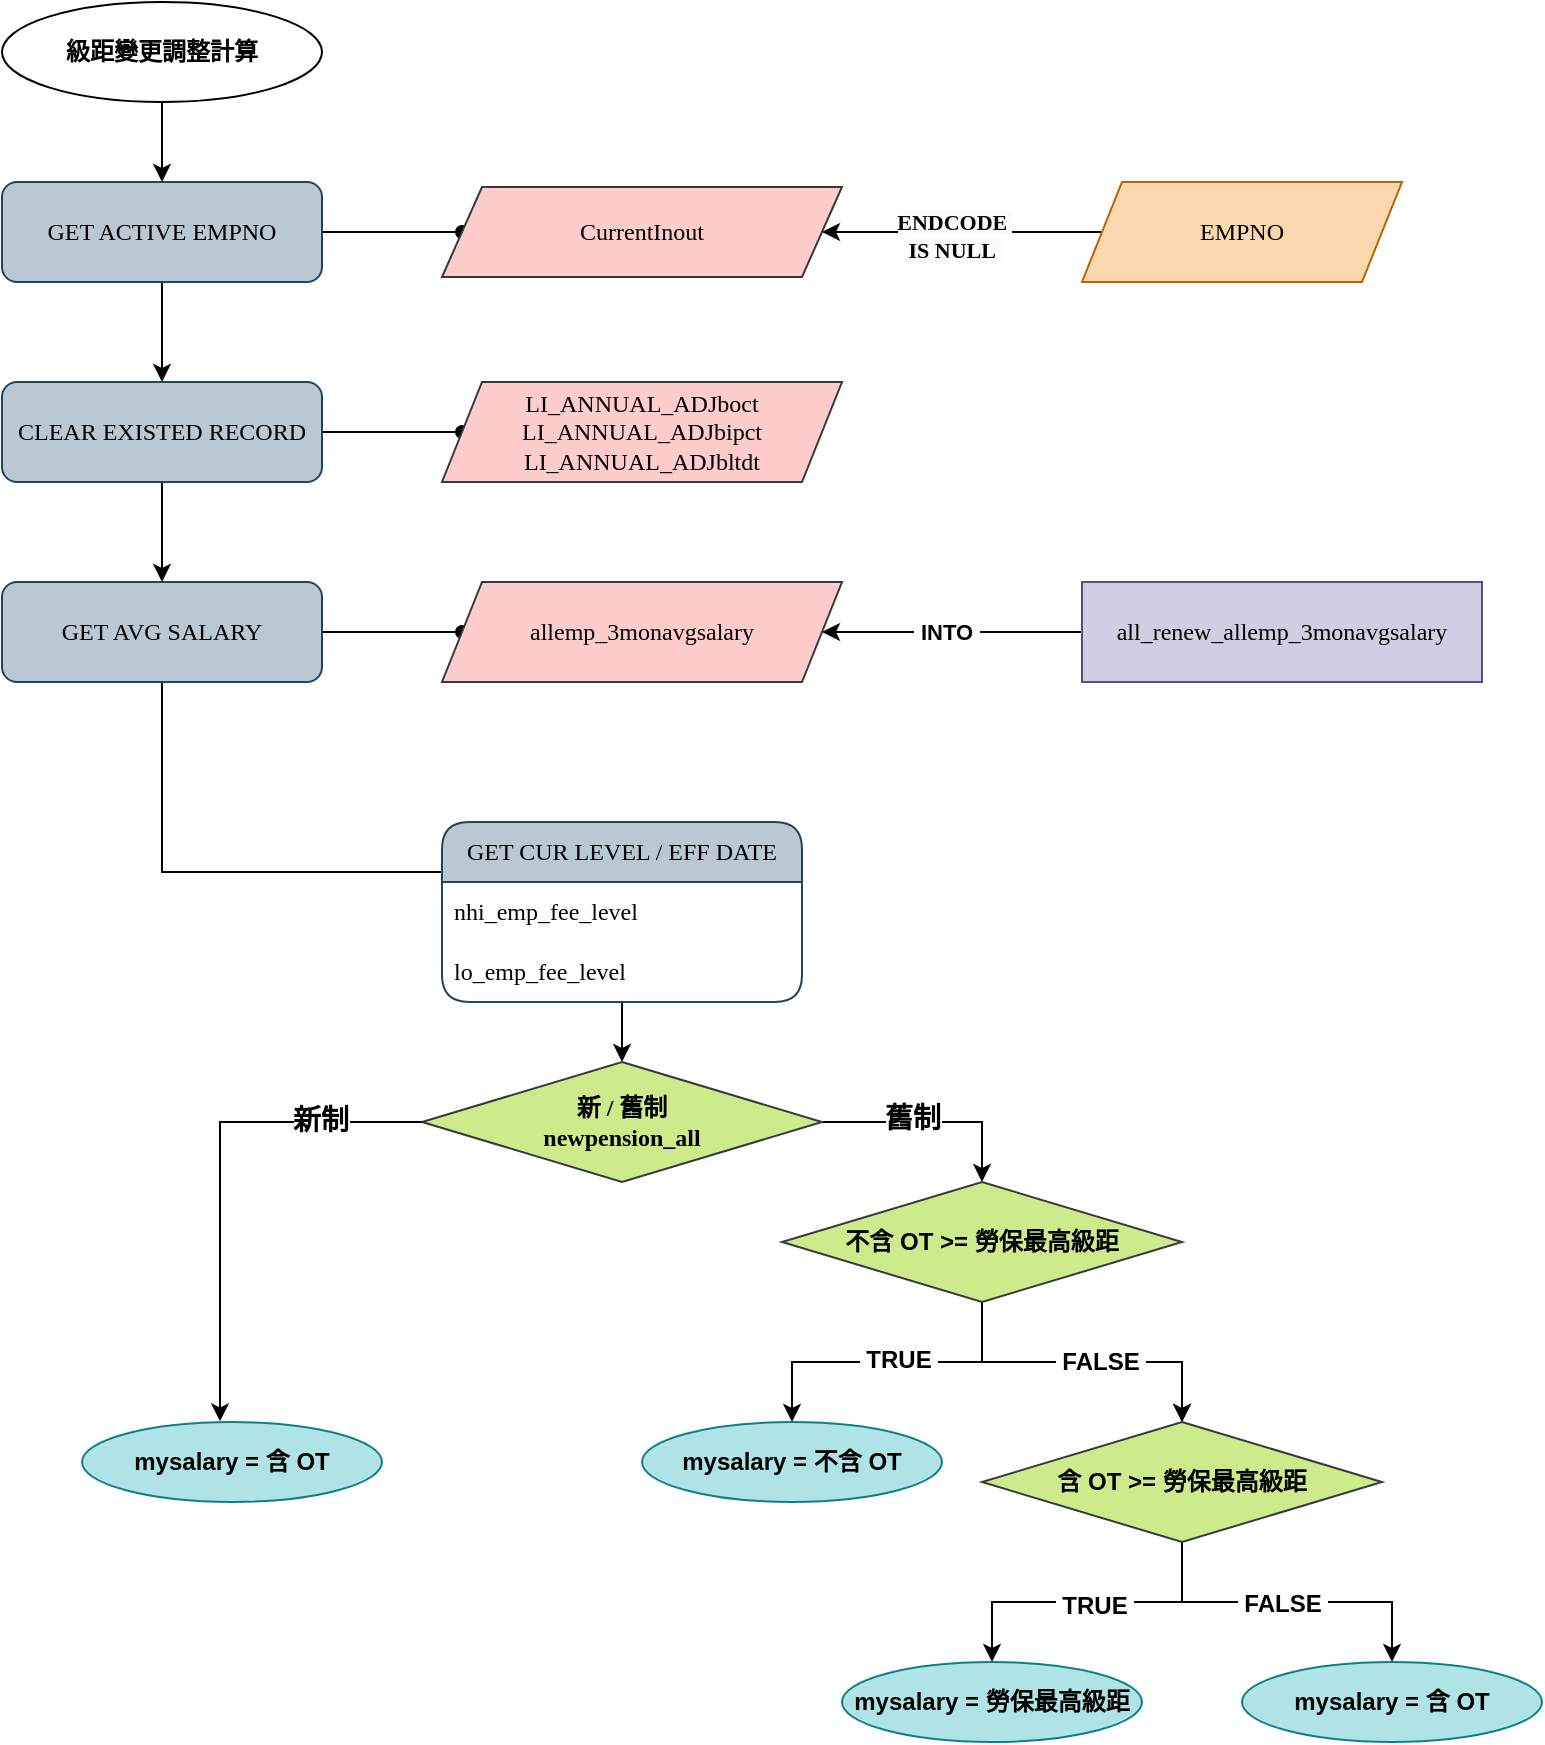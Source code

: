 <mxfile version="24.4.0" type="github" pages="2">
  <diagram name="Main" id="jZXNMz4WzJzTNI9ce28J">
    <mxGraphModel dx="794" dy="454" grid="1" gridSize="10" guides="1" tooltips="1" connect="1" arrows="1" fold="1" page="1" pageScale="1" pageWidth="850" pageHeight="1100" math="0" shadow="0">
      <root>
        <mxCell id="0" />
        <mxCell id="1" parent="0" />
        <mxCell id="fw8dxi0j6lkaNrfg9gDa-43" value="" style="edgeStyle=orthogonalEdgeStyle;rounded=0;orthogonalLoop=1;jettySize=auto;html=1;" edge="1" parent="1" target="fw8dxi0j6lkaNrfg9gDa-39">
          <mxGeometry relative="1" as="geometry">
            <mxPoint x="492.5" y="230" as="sourcePoint" />
          </mxGeometry>
        </mxCell>
        <mxCell id="fw8dxi0j6lkaNrfg9gDa-42" value="" style="edgeStyle=orthogonalEdgeStyle;rounded=0;orthogonalLoop=1;jettySize=auto;html=1;" edge="1" parent="1" target="fw8dxi0j6lkaNrfg9gDa-39">
          <mxGeometry relative="1" as="geometry">
            <mxPoint x="720" y="230" as="sourcePoint" />
          </mxGeometry>
        </mxCell>
        <mxCell id="v7h190LcoUOUSyMhHTsk-3" value="" style="edgeStyle=orthogonalEdgeStyle;rounded=0;orthogonalLoop=1;jettySize=auto;html=1;" edge="1" parent="1" source="v7h190LcoUOUSyMhHTsk-1" target="v7h190LcoUOUSyMhHTsk-2">
          <mxGeometry relative="1" as="geometry" />
        </mxCell>
        <mxCell id="v7h190LcoUOUSyMhHTsk-1" value="&lt;b&gt;級距變更調整計算&lt;/b&gt;" style="ellipse;whiteSpace=wrap;html=1;" vertex="1" parent="1">
          <mxGeometry x="20" y="30" width="160" height="50" as="geometry" />
        </mxCell>
        <mxCell id="v7h190LcoUOUSyMhHTsk-15" value="" style="edgeStyle=orthogonalEdgeStyle;rounded=0;orthogonalLoop=1;jettySize=auto;html=1;endArrow=oval;endFill=1;" edge="1" parent="1" source="v7h190LcoUOUSyMhHTsk-2" target="v7h190LcoUOUSyMhHTsk-14">
          <mxGeometry relative="1" as="geometry" />
        </mxCell>
        <mxCell id="v7h190LcoUOUSyMhHTsk-31" value="" style="edgeStyle=orthogonalEdgeStyle;rounded=0;orthogonalLoop=1;jettySize=auto;html=1;" edge="1" parent="1" source="v7h190LcoUOUSyMhHTsk-2" target="v7h190LcoUOUSyMhHTsk-7">
          <mxGeometry relative="1" as="geometry" />
        </mxCell>
        <mxCell id="v7h190LcoUOUSyMhHTsk-2" value="&lt;font face=&quot;Tahoma&quot;&gt;GET ACTIVE EMPNO&lt;/font&gt;" style="rounded=1;whiteSpace=wrap;html=1;fillColor=#bac8d3;strokeColor=#23445d;" vertex="1" parent="1">
          <mxGeometry x="20" y="120" width="160" height="50" as="geometry" />
        </mxCell>
        <mxCell id="v7h190LcoUOUSyMhHTsk-12" value="" style="edgeStyle=orthogonalEdgeStyle;rounded=0;orthogonalLoop=1;jettySize=auto;html=1;" edge="1" parent="1" source="v7h190LcoUOUSyMhHTsk-7" target="v7h190LcoUOUSyMhHTsk-11">
          <mxGeometry relative="1" as="geometry" />
        </mxCell>
        <mxCell id="v7h190LcoUOUSyMhHTsk-30" value="" style="edgeStyle=orthogonalEdgeStyle;rounded=0;orthogonalLoop=1;jettySize=auto;html=1;endArrow=oval;endFill=1;" edge="1" parent="1" source="v7h190LcoUOUSyMhHTsk-7" target="v7h190LcoUOUSyMhHTsk-29">
          <mxGeometry relative="1" as="geometry" />
        </mxCell>
        <mxCell id="v7h190LcoUOUSyMhHTsk-7" value="&lt;font face=&quot;Tahoma&quot;&gt;CLEAR EXISTED RECORD&lt;/font&gt;" style="rounded=1;whiteSpace=wrap;html=1;fillColor=#bac8d3;strokeColor=#23445d;" vertex="1" parent="1">
          <mxGeometry x="20" y="220" width="160" height="50" as="geometry" />
        </mxCell>
        <mxCell id="v7h190LcoUOUSyMhHTsk-17" value="" style="edgeStyle=orthogonalEdgeStyle;rounded=0;orthogonalLoop=1;jettySize=auto;html=1;endArrow=oval;endFill=1;" edge="1" parent="1" source="v7h190LcoUOUSyMhHTsk-11" target="v7h190LcoUOUSyMhHTsk-16">
          <mxGeometry relative="1" as="geometry" />
        </mxCell>
        <mxCell id="v7h190LcoUOUSyMhHTsk-27" value="" style="edgeStyle=orthogonalEdgeStyle;rounded=0;orthogonalLoop=1;jettySize=auto;html=1;" edge="1" parent="1" source="v7h190LcoUOUSyMhHTsk-11" target="v7h190LcoUOUSyMhHTsk-24">
          <mxGeometry relative="1" as="geometry">
            <Array as="points">
              <mxPoint x="100" y="465" />
            </Array>
          </mxGeometry>
        </mxCell>
        <mxCell id="v7h190LcoUOUSyMhHTsk-11" value="&lt;font face=&quot;Tahoma&quot;&gt;GET AVG SALARY&lt;/font&gt;" style="rounded=1;whiteSpace=wrap;html=1;fillColor=#bac8d3;strokeColor=#23445d;" vertex="1" parent="1">
          <mxGeometry x="20" y="320" width="160" height="50" as="geometry" />
        </mxCell>
        <mxCell id="v7h190LcoUOUSyMhHTsk-14" value="&lt;font face=&quot;Tahoma&quot;&gt;CurrentInout&lt;/font&gt;" style="shape=parallelogram;perimeter=parallelogramPerimeter;whiteSpace=wrap;html=1;fixedSize=1;fillColor=#ffcccc;strokeColor=#36393d;" vertex="1" parent="1">
          <mxGeometry x="240" y="122.5" width="200" height="45" as="geometry" />
        </mxCell>
        <mxCell id="v7h190LcoUOUSyMhHTsk-16" value="&lt;font face=&quot;Tahoma&quot;&gt;allemp_3monavgsalary&lt;/font&gt;" style="shape=parallelogram;perimeter=parallelogramPerimeter;whiteSpace=wrap;html=1;fixedSize=1;fillColor=#ffcccc;strokeColor=#36393d;" vertex="1" parent="1">
          <mxGeometry x="240" y="320" width="200" height="50" as="geometry" />
        </mxCell>
        <mxCell id="v7h190LcoUOUSyMhHTsk-52" style="edgeStyle=orthogonalEdgeStyle;rounded=0;orthogonalLoop=1;jettySize=auto;html=1;entryX=0.5;entryY=0;entryDx=0;entryDy=0;" edge="1" parent="1" source="v7h190LcoUOUSyMhHTsk-23" target="v7h190LcoUOUSyMhHTsk-46">
          <mxGeometry relative="1" as="geometry" />
        </mxCell>
        <mxCell id="v7h190LcoUOUSyMhHTsk-23" value="&lt;font face=&quot;Tahoma&quot;&gt;GET CUR LEVEL / EFF DATE&lt;/font&gt;" style="swimlane;fontStyle=0;childLayout=stackLayout;horizontal=1;startSize=30;horizontalStack=0;resizeParent=1;resizeParentMax=0;resizeLast=0;collapsible=1;marginBottom=0;whiteSpace=wrap;html=1;rounded=1;fillColor=#bac8d3;strokeColor=#23445d;" vertex="1" parent="1">
          <mxGeometry x="240" y="440" width="180" height="90" as="geometry">
            <mxRectangle x="235" y="450" width="190" height="30" as="alternateBounds" />
          </mxGeometry>
        </mxCell>
        <mxCell id="v7h190LcoUOUSyMhHTsk-24" value="&lt;font face=&quot;Tahoma&quot;&gt;nhi_emp_fee_level&lt;/font&gt;" style="text;strokeColor=none;fillColor=none;align=left;verticalAlign=middle;spacingLeft=4;spacingRight=4;overflow=hidden;points=[[0,0.5],[1,0.5]];portConstraint=eastwest;rotatable=0;whiteSpace=wrap;html=1;" vertex="1" parent="v7h190LcoUOUSyMhHTsk-23">
          <mxGeometry y="30" width="180" height="30" as="geometry" />
        </mxCell>
        <mxCell id="v7h190LcoUOUSyMhHTsk-25" value="&lt;font face=&quot;Tahoma&quot;&gt;lo_emp_fee_level&lt;/font&gt;" style="text;strokeColor=none;fillColor=none;align=left;verticalAlign=middle;spacingLeft=4;spacingRight=4;overflow=hidden;points=[[0,0.5],[1,0.5]];portConstraint=eastwest;rotatable=0;whiteSpace=wrap;html=1;" vertex="1" parent="v7h190LcoUOUSyMhHTsk-23">
          <mxGeometry y="60" width="180" height="30" as="geometry" />
        </mxCell>
        <mxCell id="v7h190LcoUOUSyMhHTsk-29" value="&lt;font face=&quot;Tahoma&quot;&gt;LI_ANNUAL_ADJboct&lt;br&gt;LI_ANNUAL_ADJbipct&lt;br&gt;LI_ANNUAL_ADJbltdt&lt;/font&gt;" style="shape=parallelogram;perimeter=parallelogramPerimeter;whiteSpace=wrap;html=1;fixedSize=1;fillColor=#ffcccc;strokeColor=#36393d;" vertex="1" parent="1">
          <mxGeometry x="240" y="220" width="200" height="50" as="geometry" />
        </mxCell>
        <mxCell id="v7h190LcoUOUSyMhHTsk-36" value="" style="edgeStyle=orthogonalEdgeStyle;rounded=0;orthogonalLoop=1;jettySize=auto;html=1;" edge="1" parent="1" source="v7h190LcoUOUSyMhHTsk-35" target="v7h190LcoUOUSyMhHTsk-16">
          <mxGeometry relative="1" as="geometry" />
        </mxCell>
        <mxCell id="kPpGaYyhbduP1NIJhJs1-8" value="&lt;b&gt;&amp;nbsp;INTO&amp;nbsp;&lt;/b&gt;" style="edgeLabel;html=1;align=center;verticalAlign=middle;resizable=0;points=[];" vertex="1" connectable="0" parent="v7h190LcoUOUSyMhHTsk-36">
          <mxGeometry x="0.052" relative="1" as="geometry">
            <mxPoint as="offset" />
          </mxGeometry>
        </mxCell>
        <UserObject label="&lt;span style=&quot;font-family: Tahoma;&quot;&gt;all_renew_allemp_3monavgsalary&lt;/span&gt;" link="data:page/id,HT0zGDo0EfKIjvCUpwSj" id="v7h190LcoUOUSyMhHTsk-35">
          <mxCell style="rounded=0;whiteSpace=wrap;html=1;fillColor=#d0cee2;strokeColor=#56517e;" vertex="1" parent="1">
            <mxGeometry x="560" y="320" width="200" height="50" as="geometry" />
          </mxCell>
        </UserObject>
        <mxCell id="v7h190LcoUOUSyMhHTsk-59" style="edgeStyle=orthogonalEdgeStyle;rounded=0;orthogonalLoop=1;jettySize=auto;html=1;exitX=1;exitY=0.5;exitDx=0;exitDy=0;entryX=0.5;entryY=0;entryDx=0;entryDy=0;" edge="1" parent="1" source="v7h190LcoUOUSyMhHTsk-46" target="v7h190LcoUOUSyMhHTsk-58">
          <mxGeometry relative="1" as="geometry" />
        </mxCell>
        <mxCell id="v7h190LcoUOUSyMhHTsk-60" value="&lt;font style=&quot;font-size: 14px;&quot;&gt;&lt;b style=&quot;&quot;&gt;舊制&lt;/b&gt;&lt;/font&gt;" style="edgeLabel;html=1;align=center;verticalAlign=middle;resizable=0;points=[];" vertex="1" connectable="0" parent="v7h190LcoUOUSyMhHTsk-59">
          <mxGeometry x="-0.192" y="2" relative="1" as="geometry">
            <mxPoint as="offset" />
          </mxGeometry>
        </mxCell>
        <mxCell id="v7h190LcoUOUSyMhHTsk-46" value="&lt;font face=&quot;Tahoma&quot; style=&quot;font-size: 12px;&quot;&gt;&lt;font style=&quot;&quot;&gt;&lt;b style=&quot;&quot;&gt;新 / 舊制&lt;br&gt;&lt;/b&gt;&lt;/font&gt;&lt;b style=&quot;&quot;&gt;newpension_all&lt;/b&gt;&lt;/font&gt;" style="rhombus;whiteSpace=wrap;html=1;fillColor=#cdeb8b;strokeColor=#36393d;" vertex="1" parent="1">
          <mxGeometry x="230" y="560" width="200" height="60" as="geometry" />
        </mxCell>
        <mxCell id="v7h190LcoUOUSyMhHTsk-66" value="" style="edgeStyle=orthogonalEdgeStyle;rounded=0;orthogonalLoop=1;jettySize=auto;html=1;" edge="1" parent="1" source="v7h190LcoUOUSyMhHTsk-58" target="v7h190LcoUOUSyMhHTsk-65">
          <mxGeometry relative="1" as="geometry" />
        </mxCell>
        <mxCell id="v7h190LcoUOUSyMhHTsk-67" value="" style="edgeStyle=orthogonalEdgeStyle;rounded=0;orthogonalLoop=1;jettySize=auto;html=1;" edge="1" parent="1" source="v7h190LcoUOUSyMhHTsk-58" target="v7h190LcoUOUSyMhHTsk-65">
          <mxGeometry relative="1" as="geometry" />
        </mxCell>
        <mxCell id="v7h190LcoUOUSyMhHTsk-72" value="&lt;font style=&quot;font-size: 12px;&quot;&gt;&lt;b&gt;&amp;nbsp;FALSE&amp;nbsp;&lt;/b&gt;&lt;/font&gt;" style="edgeLabel;html=1;align=center;verticalAlign=middle;resizable=0;points=[];" vertex="1" connectable="0" parent="v7h190LcoUOUSyMhHTsk-67">
          <mxGeometry x="0.108" relative="1" as="geometry">
            <mxPoint as="offset" />
          </mxGeometry>
        </mxCell>
        <mxCell id="v7h190LcoUOUSyMhHTsk-70" style="edgeStyle=orthogonalEdgeStyle;rounded=0;orthogonalLoop=1;jettySize=auto;html=1;entryX=0.5;entryY=0;entryDx=0;entryDy=0;" edge="1" parent="1" source="v7h190LcoUOUSyMhHTsk-58" target="v7h190LcoUOUSyMhHTsk-68">
          <mxGeometry relative="1" as="geometry" />
        </mxCell>
        <mxCell id="v7h190LcoUOUSyMhHTsk-71" value="&lt;font style=&quot;font-size: 12px;&quot;&gt;&lt;b&gt;&amp;nbsp;TRUE&amp;nbsp;&lt;/b&gt;&lt;/font&gt;" style="edgeLabel;html=1;align=center;verticalAlign=middle;resizable=0;points=[];" vertex="1" connectable="0" parent="v7h190LcoUOUSyMhHTsk-70">
          <mxGeometry x="-0.067" y="-1" relative="1" as="geometry">
            <mxPoint as="offset" />
          </mxGeometry>
        </mxCell>
        <mxCell id="v7h190LcoUOUSyMhHTsk-58" value="&lt;font style=&quot;font-size: 12px;&quot;&gt;&lt;b style=&quot;&quot;&gt;不含 OT &amp;gt;= 勞保最高級距&lt;/b&gt;&lt;/font&gt;" style="rhombus;whiteSpace=wrap;html=1;fillColor=#cdeb8b;strokeColor=#36393d;" vertex="1" parent="1">
          <mxGeometry x="410" y="620" width="200" height="60" as="geometry" />
        </mxCell>
        <mxCell id="v7h190LcoUOUSyMhHTsk-62" value="&lt;b&gt;mysalary = 含 OT&lt;/b&gt;" style="ellipse;whiteSpace=wrap;html=1;fillColor=#b0e3e6;strokeColor=#0e8088;" vertex="1" parent="1">
          <mxGeometry x="60" y="740" width="150" height="40" as="geometry" />
        </mxCell>
        <mxCell id="v7h190LcoUOUSyMhHTsk-63" style="edgeStyle=orthogonalEdgeStyle;rounded=0;orthogonalLoop=1;jettySize=auto;html=1;entryX=0.46;entryY=-0.008;entryDx=0;entryDy=0;entryPerimeter=0;" edge="1" parent="1" source="v7h190LcoUOUSyMhHTsk-46" target="v7h190LcoUOUSyMhHTsk-62">
          <mxGeometry relative="1" as="geometry" />
        </mxCell>
        <mxCell id="v7h190LcoUOUSyMhHTsk-64" value="&lt;font style=&quot;font-size: 14px;&quot;&gt;&lt;b style=&quot;&quot;&gt;新制&lt;/b&gt;&lt;/font&gt;" style="edgeLabel;html=1;align=center;verticalAlign=middle;resizable=0;points=[];" vertex="1" connectable="0" parent="v7h190LcoUOUSyMhHTsk-63">
          <mxGeometry x="-0.589" y="-1" relative="1" as="geometry">
            <mxPoint as="offset" />
          </mxGeometry>
        </mxCell>
        <mxCell id="v7h190LcoUOUSyMhHTsk-74" value="" style="edgeStyle=orthogonalEdgeStyle;rounded=0;orthogonalLoop=1;jettySize=auto;html=1;" edge="1" parent="1" source="v7h190LcoUOUSyMhHTsk-65" target="v7h190LcoUOUSyMhHTsk-73">
          <mxGeometry relative="1" as="geometry" />
        </mxCell>
        <mxCell id="v7h190LcoUOUSyMhHTsk-77" value="&lt;font style=&quot;font-size: 12px;&quot;&gt;&lt;b&gt;&amp;nbsp;TRUE&amp;nbsp;&lt;/b&gt;&lt;/font&gt;" style="edgeLabel;html=1;align=center;verticalAlign=middle;resizable=0;points=[];" vertex="1" connectable="0" parent="v7h190LcoUOUSyMhHTsk-74">
          <mxGeometry x="-0.043" y="2" relative="1" as="geometry">
            <mxPoint as="offset" />
          </mxGeometry>
        </mxCell>
        <mxCell id="v7h190LcoUOUSyMhHTsk-76" value="" style="edgeStyle=orthogonalEdgeStyle;rounded=0;orthogonalLoop=1;jettySize=auto;html=1;" edge="1" parent="1" source="v7h190LcoUOUSyMhHTsk-65" target="v7h190LcoUOUSyMhHTsk-75">
          <mxGeometry relative="1" as="geometry" />
        </mxCell>
        <mxCell id="v7h190LcoUOUSyMhHTsk-78" value="&lt;span style=&quot;font-size: 12px;&quot;&gt;&lt;b&gt;&amp;nbsp;FALSE&amp;nbsp;&lt;/b&gt;&lt;/span&gt;" style="edgeLabel;html=1;align=center;verticalAlign=middle;resizable=0;points=[];" vertex="1" connectable="0" parent="v7h190LcoUOUSyMhHTsk-76">
          <mxGeometry x="-0.028" y="2" relative="1" as="geometry">
            <mxPoint y="3" as="offset" />
          </mxGeometry>
        </mxCell>
        <mxCell id="v7h190LcoUOUSyMhHTsk-65" value="&lt;font style=&quot;font-size: 12px;&quot;&gt;&lt;b style=&quot;&quot;&gt;含 OT &amp;gt;= 勞保最高級距&lt;/b&gt;&lt;/font&gt;" style="rhombus;whiteSpace=wrap;html=1;fillColor=#cdeb8b;strokeColor=#36393d;" vertex="1" parent="1">
          <mxGeometry x="510" y="740" width="200" height="60" as="geometry" />
        </mxCell>
        <mxCell id="v7h190LcoUOUSyMhHTsk-68" value="&lt;font style=&quot;font-size: 12px;&quot;&gt;&lt;b&gt;mysalary =&amp;nbsp;不含 OT&lt;/b&gt;&lt;/font&gt;" style="ellipse;whiteSpace=wrap;html=1;fillColor=#b0e3e6;strokeColor=#0e8088;" vertex="1" parent="1">
          <mxGeometry x="340" y="740" width="150" height="40" as="geometry" />
        </mxCell>
        <mxCell id="v7h190LcoUOUSyMhHTsk-73" value="&lt;b&gt;mysalary =&amp;nbsp;&lt;/b&gt;&lt;b&gt;勞保最高級距&lt;/b&gt;" style="ellipse;whiteSpace=wrap;html=1;fillColor=#b0e3e6;strokeColor=#0e8088;" vertex="1" parent="1">
          <mxGeometry x="440" y="860" width="150" height="40" as="geometry" />
        </mxCell>
        <mxCell id="v7h190LcoUOUSyMhHTsk-75" value="&lt;b&gt;mysalary =&amp;nbsp;&lt;/b&gt;&lt;b&gt;含 OT&lt;/b&gt;" style="ellipse;whiteSpace=wrap;html=1;fillColor=#b0e3e6;strokeColor=#0e8088;" vertex="1" parent="1">
          <mxGeometry x="640" y="860" width="150" height="40" as="geometry" />
        </mxCell>
        <mxCell id="kPpGaYyhbduP1NIJhJs1-5" style="edgeStyle=orthogonalEdgeStyle;rounded=0;orthogonalLoop=1;jettySize=auto;html=1;" edge="1" parent="1" source="kPpGaYyhbduP1NIJhJs1-4" target="v7h190LcoUOUSyMhHTsk-14">
          <mxGeometry relative="1" as="geometry" />
        </mxCell>
        <mxCell id="kPpGaYyhbduP1NIJhJs1-6" value="&lt;span style=&quot;font-family: Tahoma; text-wrap: wrap; background-color: rgb(251, 251, 251);&quot;&gt;&lt;b style=&quot;&quot;&gt;&lt;font style=&quot;font-size: 11px;&quot;&gt;ENDCODE&amp;nbsp;&lt;br&gt;IS NULL&amp;nbsp;&lt;/font&gt;&lt;/b&gt;&lt;/span&gt;" style="edgeLabel;html=1;align=center;verticalAlign=middle;resizable=0;points=[];" vertex="1" connectable="0" parent="kPpGaYyhbduP1NIJhJs1-5">
          <mxGeometry x="0.067" y="2" relative="1" as="geometry">
            <mxPoint as="offset" />
          </mxGeometry>
        </mxCell>
        <mxCell id="kPpGaYyhbduP1NIJhJs1-4" value="&lt;font face=&quot;Tahoma&quot;&gt;EMPNO&lt;/font&gt;" style="shape=parallelogram;perimeter=parallelogramPerimeter;whiteSpace=wrap;html=1;fixedSize=1;fillColor=#fad7ac;strokeColor=#b46504;" vertex="1" parent="1">
          <mxGeometry x="560" y="120" width="160" height="50" as="geometry" />
        </mxCell>
      </root>
    </mxGraphModel>
  </diagram>
  <diagram id="HT0zGDo0EfKIjvCUpwSj" name="all_renew_allemp_3monavgsalary">
    <mxGraphModel dx="794" dy="454" grid="1" gridSize="10" guides="1" tooltips="1" connect="1" arrows="1" fold="1" page="1" pageScale="1" pageWidth="850" pageHeight="1100" math="0" shadow="0">
      <root>
        <mxCell id="0" />
        <mxCell id="1" parent="0" />
        <mxCell id="6J22yVKhhC4P15DtsrOn-1" value="v_salary1" style="swimlane;fontStyle=0;childLayout=stackLayout;horizontal=1;startSize=30;horizontalStack=0;resizeParent=1;resizeParentMax=0;resizeLast=0;collapsible=1;marginBottom=0;whiteSpace=wrap;html=1;fillColor=#bac8d3;strokeColor=#23445d;" vertex="1" parent="1">
          <mxGeometry x="610" y="310" width="190" height="120" as="geometry" />
        </mxCell>
        <mxCell id="6J22yVKhhC4P15DtsrOn-2" value="v_salary.*" style="text;strokeColor=none;fillColor=none;align=left;verticalAlign=middle;spacingLeft=4;spacingRight=4;overflow=hidden;points=[[0,0.5],[1,0.5]];portConstraint=eastwest;rotatable=0;whiteSpace=wrap;html=1;" vertex="1" parent="6J22yVKhhC4P15DtsrOn-1">
          <mxGeometry y="30" width="190" height="30" as="geometry" />
        </mxCell>
        <mxCell id="6J22yVKhhC4P15DtsrOn-3" value="Item 2" style="text;strokeColor=none;fillColor=none;align=left;verticalAlign=middle;spacingLeft=4;spacingRight=4;overflow=hidden;points=[[0,0.5],[1,0.5]];portConstraint=eastwest;rotatable=0;whiteSpace=wrap;html=1;" vertex="1" parent="6J22yVKhhC4P15DtsrOn-1">
          <mxGeometry y="60" width="190" height="30" as="geometry" />
        </mxCell>
        <mxCell id="6J22yVKhhC4P15DtsrOn-4" value="Item 3" style="text;strokeColor=none;fillColor=none;align=left;verticalAlign=middle;spacingLeft=4;spacingRight=4;overflow=hidden;points=[[0,0.5],[1,0.5]];portConstraint=eastwest;rotatable=0;whiteSpace=wrap;html=1;" vertex="1" parent="6J22yVKhhC4P15DtsrOn-1">
          <mxGeometry y="90" width="190" height="30" as="geometry" />
        </mxCell>
        <mxCell id="AZb50RgVh89Wem5mAWvE-1" value="V_SALARY" style="rounded=1;whiteSpace=wrap;html=1;fillColor=#fad7ac;strokeColor=#b46504;" vertex="1" parent="1">
          <mxGeometry x="150" y="160" width="125" height="40" as="geometry" />
        </mxCell>
        <mxCell id="AZb50RgVh89Wem5mAWvE-2" value="non_timesht_adj" style="rounded=1;whiteSpace=wrap;html=1;fillColor=#fad7ac;strokeColor=#b46504;" vertex="1" parent="1">
          <mxGeometry x="440" y="40" width="130" height="40" as="geometry" />
        </mxCell>
      </root>
    </mxGraphModel>
  </diagram>
</mxfile>

